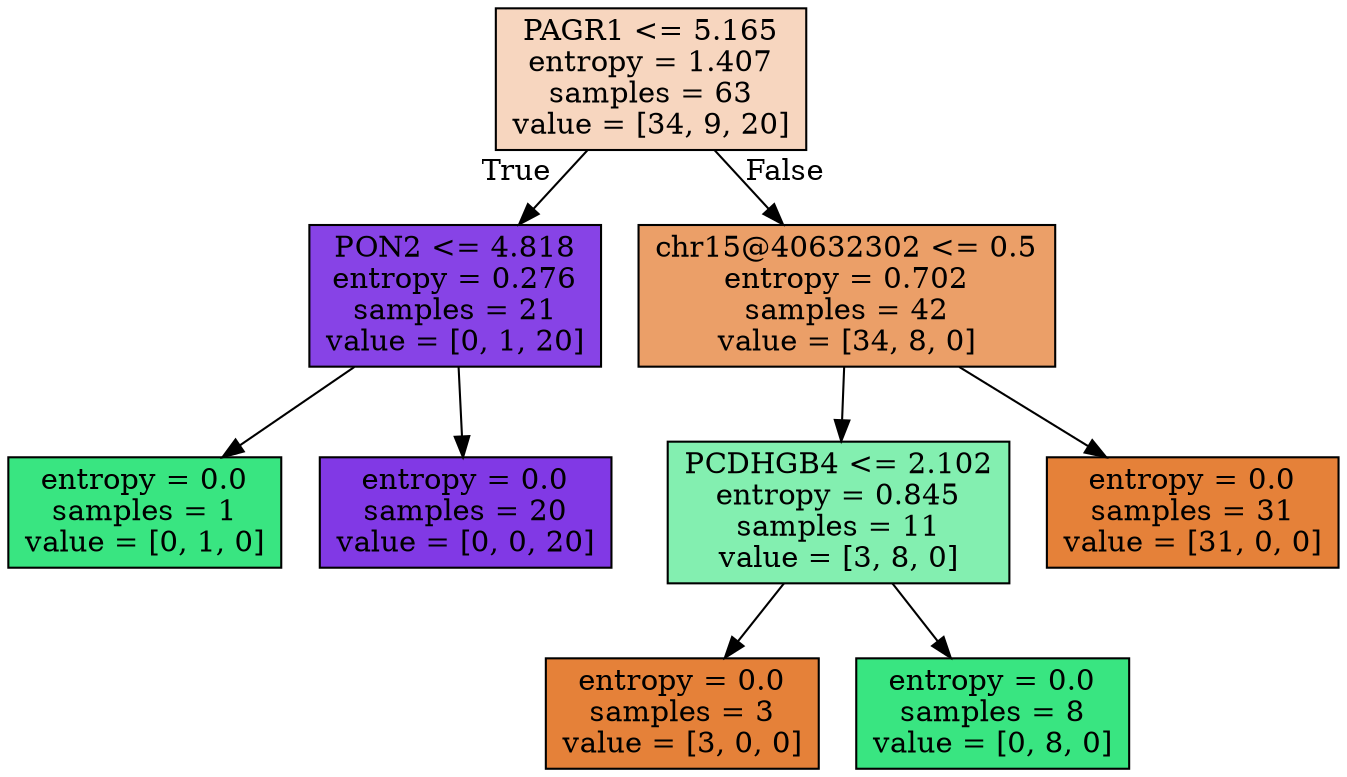 digraph Tree {
node [shape=box, style="filled", color="black"] ;
0 [label="PAGR1 <= 5.165\nentropy = 1.407\nsamples = 63\nvalue = [34, 9, 20]", fillcolor="#f7d6bf"] ;
1 [label="PON2 <= 4.818\nentropy = 0.276\nsamples = 21\nvalue = [0, 1, 20]", fillcolor="#8743e6"] ;
0 -> 1 [labeldistance=2.5, labelangle=45, headlabel="True"] ;
2 [label="entropy = 0.0\nsamples = 1\nvalue = [0, 1, 0]", fillcolor="#39e581"] ;
1 -> 2 ;
3 [label="entropy = 0.0\nsamples = 20\nvalue = [0, 0, 20]", fillcolor="#8139e5"] ;
1 -> 3 ;
4 [label="chr15@40632302 <= 0.5\nentropy = 0.702\nsamples = 42\nvalue = [34, 8, 0]", fillcolor="#eb9f68"] ;
0 -> 4 [labeldistance=2.5, labelangle=-45, headlabel="False"] ;
5 [label="PCDHGB4 <= 2.102\nentropy = 0.845\nsamples = 11\nvalue = [3, 8, 0]", fillcolor="#83efb0"] ;
4 -> 5 ;
6 [label="entropy = 0.0\nsamples = 3\nvalue = [3, 0, 0]", fillcolor="#e58139"] ;
5 -> 6 ;
7 [label="entropy = 0.0\nsamples = 8\nvalue = [0, 8, 0]", fillcolor="#39e581"] ;
5 -> 7 ;
8 [label="entropy = 0.0\nsamples = 31\nvalue = [31, 0, 0]", fillcolor="#e58139"] ;
4 -> 8 ;
}